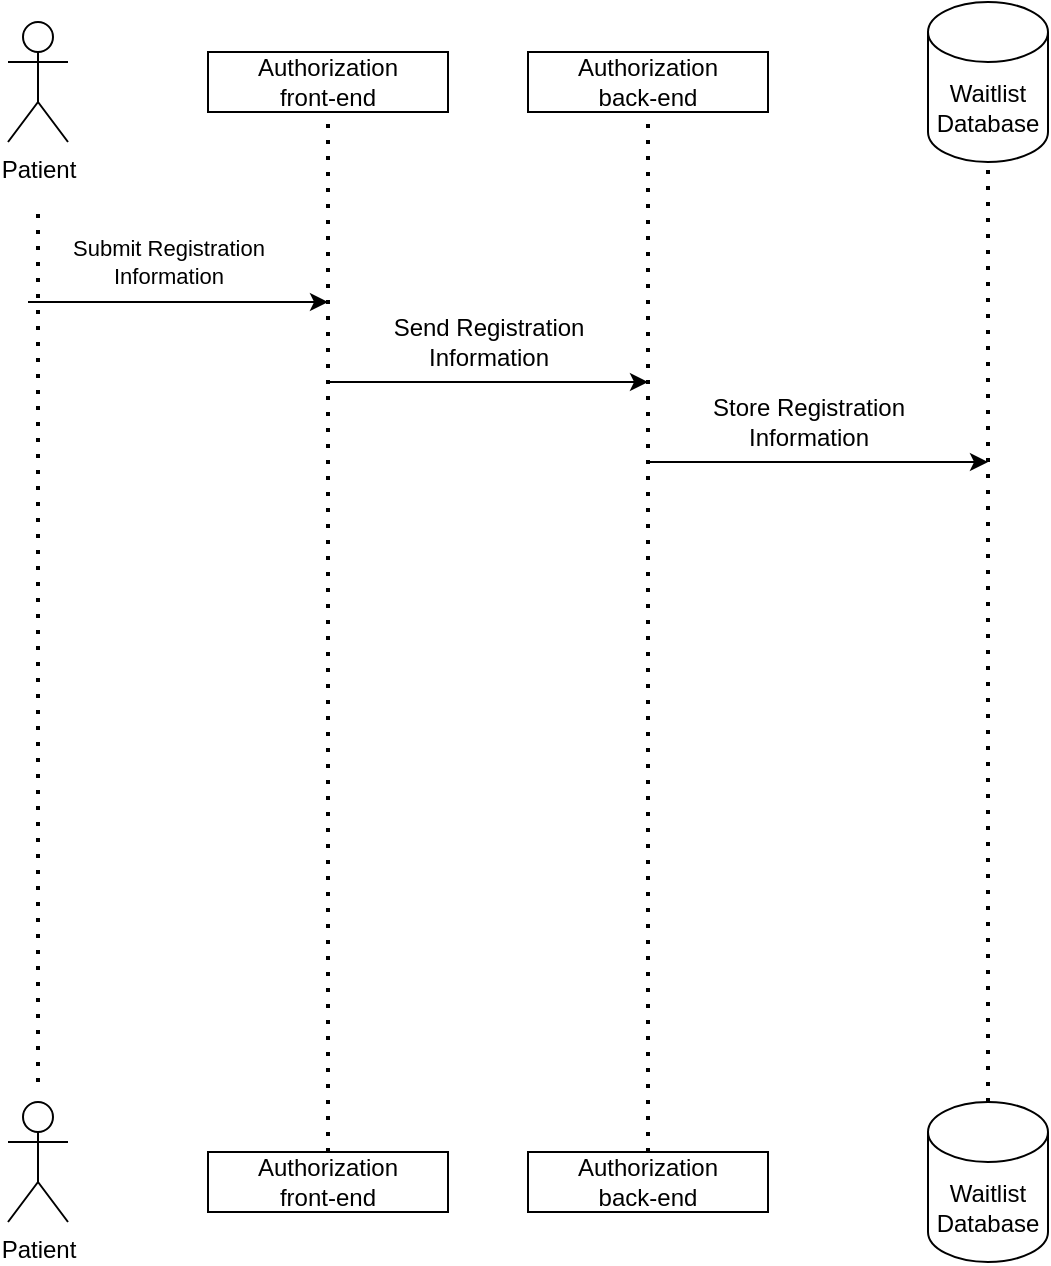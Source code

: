 <mxfile version="22.0.4" type="github">
  <diagram name="Page-1" id="W80nSnG5hbROMhEEu_fI">
    <mxGraphModel dx="1434" dy="828" grid="1" gridSize="10" guides="1" tooltips="1" connect="1" arrows="1" fold="1" page="1" pageScale="1" pageWidth="850" pageHeight="1100" math="0" shadow="0">
      <root>
        <mxCell id="0" />
        <mxCell id="1" parent="0" />
        <mxCell id="5cH-gRIjaQ19I26PeQ5p-1" value="Patient&lt;br&gt;" style="shape=umlActor;verticalLabelPosition=bottom;verticalAlign=top;html=1;outlineConnect=0;" vertex="1" parent="1">
          <mxGeometry x="100" y="60" width="30" height="60" as="geometry" />
        </mxCell>
        <mxCell id="5cH-gRIjaQ19I26PeQ5p-2" value="Patient" style="shape=umlActor;verticalLabelPosition=bottom;verticalAlign=top;html=1;outlineConnect=0;" vertex="1" parent="1">
          <mxGeometry x="100" y="600" width="30" height="60" as="geometry" />
        </mxCell>
        <mxCell id="5cH-gRIjaQ19I26PeQ5p-3" value="Waitlist&lt;br&gt;Database" style="shape=cylinder3;whiteSpace=wrap;html=1;boundedLbl=1;backgroundOutline=1;size=15;" vertex="1" parent="1">
          <mxGeometry x="560" y="50" width="60" height="80" as="geometry" />
        </mxCell>
        <mxCell id="5cH-gRIjaQ19I26PeQ5p-4" value="Waitlist&lt;br&gt;Database" style="shape=cylinder3;whiteSpace=wrap;html=1;boundedLbl=1;backgroundOutline=1;size=15;" vertex="1" parent="1">
          <mxGeometry x="560" y="600" width="60" height="80" as="geometry" />
        </mxCell>
        <mxCell id="5cH-gRIjaQ19I26PeQ5p-6" value="" style="endArrow=none;dashed=1;html=1;dashPattern=1 3;strokeWidth=2;rounded=0;" edge="1" parent="1">
          <mxGeometry width="50" height="50" relative="1" as="geometry">
            <mxPoint x="115" y="590" as="sourcePoint" />
            <mxPoint x="115" y="150" as="targetPoint" />
          </mxGeometry>
        </mxCell>
        <mxCell id="5cH-gRIjaQ19I26PeQ5p-7" value="" style="endArrow=none;dashed=1;html=1;dashPattern=1 3;strokeWidth=2;rounded=0;entryX=0.5;entryY=1;entryDx=0;entryDy=0;exitX=0.5;exitY=0;exitDx=0;exitDy=0;" edge="1" parent="1" source="5cH-gRIjaQ19I26PeQ5p-31" target="5cH-gRIjaQ19I26PeQ5p-10">
          <mxGeometry width="50" height="50" relative="1" as="geometry">
            <mxPoint x="560" y="590" as="sourcePoint" />
            <mxPoint x="559.5" y="160" as="targetPoint" />
          </mxGeometry>
        </mxCell>
        <mxCell id="5cH-gRIjaQ19I26PeQ5p-8" value="" style="endArrow=none;dashed=1;html=1;dashPattern=1 3;strokeWidth=2;rounded=0;entryX=0.5;entryY=1;entryDx=0;entryDy=0;exitX=0.5;exitY=0;exitDx=0;exitDy=0;" edge="1" parent="1" source="5cH-gRIjaQ19I26PeQ5p-30" target="5cH-gRIjaQ19I26PeQ5p-11">
          <mxGeometry width="50" height="50" relative="1" as="geometry">
            <mxPoint x="415" y="590" as="sourcePoint" />
            <mxPoint x="414.5" y="160" as="targetPoint" />
          </mxGeometry>
        </mxCell>
        <mxCell id="5cH-gRIjaQ19I26PeQ5p-10" value="Authorization&lt;br&gt;back-end" style="rounded=0;whiteSpace=wrap;html=1;" vertex="1" parent="1">
          <mxGeometry x="360" y="75" width="120" height="30" as="geometry" />
        </mxCell>
        <mxCell id="5cH-gRIjaQ19I26PeQ5p-11" value="Authorization&lt;br&gt;front-end" style="rounded=0;whiteSpace=wrap;html=1;" vertex="1" parent="1">
          <mxGeometry x="200" y="75" width="120" height="30" as="geometry" />
        </mxCell>
        <mxCell id="5cH-gRIjaQ19I26PeQ5p-12" value="" style="endArrow=none;dashed=1;html=1;dashPattern=1 3;strokeWidth=2;rounded=0;exitX=0.5;exitY=0;exitDx=0;exitDy=0;exitPerimeter=0;entryX=0.5;entryY=1;entryDx=0;entryDy=0;entryPerimeter=0;" edge="1" parent="1" source="5cH-gRIjaQ19I26PeQ5p-4" target="5cH-gRIjaQ19I26PeQ5p-3">
          <mxGeometry width="50" height="50" relative="1" as="geometry">
            <mxPoint x="590" y="580" as="sourcePoint" />
            <mxPoint x="589.5" y="150" as="targetPoint" />
          </mxGeometry>
        </mxCell>
        <mxCell id="5cH-gRIjaQ19I26PeQ5p-30" value="Authorization&lt;br&gt;front-end" style="rounded=0;whiteSpace=wrap;html=1;" vertex="1" parent="1">
          <mxGeometry x="200" y="625" width="120" height="30" as="geometry" />
        </mxCell>
        <mxCell id="5cH-gRIjaQ19I26PeQ5p-31" value="Authorization&lt;br&gt;back-end" style="rounded=0;whiteSpace=wrap;html=1;" vertex="1" parent="1">
          <mxGeometry x="360" y="625" width="120" height="30" as="geometry" />
        </mxCell>
        <mxCell id="5cH-gRIjaQ19I26PeQ5p-33" value="" style="endArrow=classic;html=1;rounded=0;" edge="1" parent="1">
          <mxGeometry width="50" height="50" relative="1" as="geometry">
            <mxPoint x="110" y="200" as="sourcePoint" />
            <mxPoint x="260" y="200" as="targetPoint" />
          </mxGeometry>
        </mxCell>
        <mxCell id="5cH-gRIjaQ19I26PeQ5p-34" value="Submit Registration&lt;br&gt;Information" style="edgeLabel;html=1;align=center;verticalAlign=middle;resizable=0;points=[];" vertex="1" connectable="0" parent="5cH-gRIjaQ19I26PeQ5p-33">
          <mxGeometry x="-0.213" y="-1" relative="1" as="geometry">
            <mxPoint x="11" y="-21" as="offset" />
          </mxGeometry>
        </mxCell>
        <mxCell id="5cH-gRIjaQ19I26PeQ5p-37" value="" style="endArrow=classic;html=1;rounded=0;" edge="1" parent="1">
          <mxGeometry width="50" height="50" relative="1" as="geometry">
            <mxPoint x="260" y="240" as="sourcePoint" />
            <mxPoint x="420" y="240" as="targetPoint" />
          </mxGeometry>
        </mxCell>
        <mxCell id="5cH-gRIjaQ19I26PeQ5p-38" value="Send Registration&lt;br&gt;Information" style="text;html=1;align=center;verticalAlign=middle;resizable=0;points=[];autosize=1;strokeColor=none;fillColor=none;" vertex="1" parent="1">
          <mxGeometry x="280" y="200" width="120" height="40" as="geometry" />
        </mxCell>
        <mxCell id="5cH-gRIjaQ19I26PeQ5p-39" value="" style="endArrow=classic;html=1;rounded=0;" edge="1" parent="1">
          <mxGeometry width="50" height="50" relative="1" as="geometry">
            <mxPoint x="420" y="280" as="sourcePoint" />
            <mxPoint x="590" y="280" as="targetPoint" />
          </mxGeometry>
        </mxCell>
        <mxCell id="5cH-gRIjaQ19I26PeQ5p-40" value="Store Registration&lt;br&gt;Information" style="text;html=1;align=center;verticalAlign=middle;resizable=0;points=[];autosize=1;strokeColor=none;fillColor=none;" vertex="1" parent="1">
          <mxGeometry x="440" y="240" width="120" height="40" as="geometry" />
        </mxCell>
      </root>
    </mxGraphModel>
  </diagram>
</mxfile>
